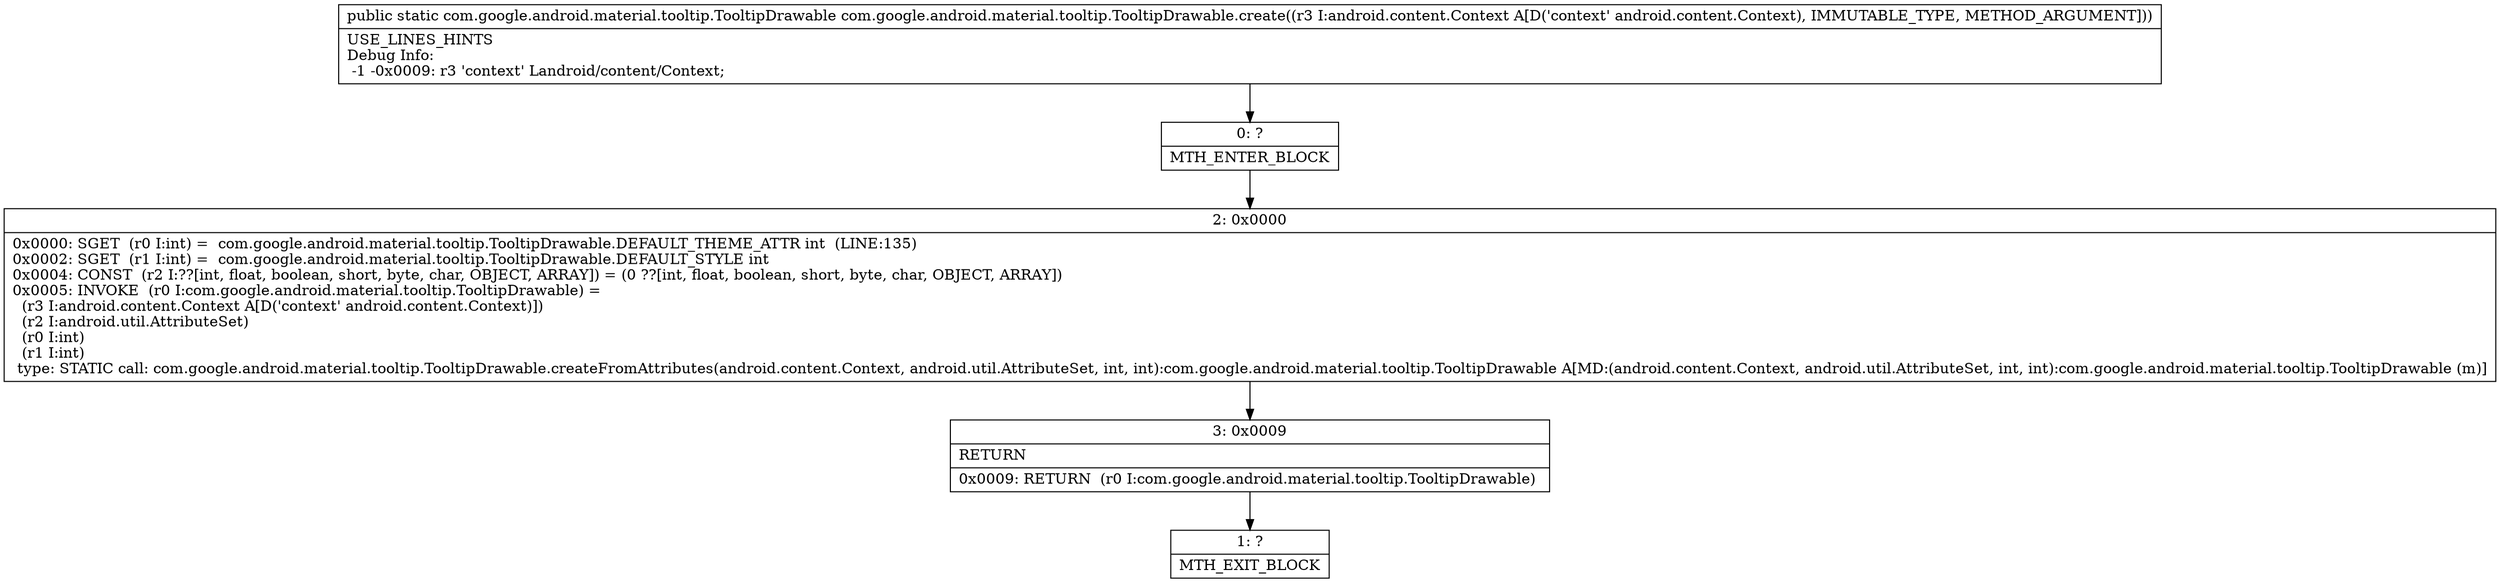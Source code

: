 digraph "CFG forcom.google.android.material.tooltip.TooltipDrawable.create(Landroid\/content\/Context;)Lcom\/google\/android\/material\/tooltip\/TooltipDrawable;" {
Node_0 [shape=record,label="{0\:\ ?|MTH_ENTER_BLOCK\l}"];
Node_2 [shape=record,label="{2\:\ 0x0000|0x0000: SGET  (r0 I:int) =  com.google.android.material.tooltip.TooltipDrawable.DEFAULT_THEME_ATTR int  (LINE:135)\l0x0002: SGET  (r1 I:int) =  com.google.android.material.tooltip.TooltipDrawable.DEFAULT_STYLE int \l0x0004: CONST  (r2 I:??[int, float, boolean, short, byte, char, OBJECT, ARRAY]) = (0 ??[int, float, boolean, short, byte, char, OBJECT, ARRAY]) \l0x0005: INVOKE  (r0 I:com.google.android.material.tooltip.TooltipDrawable) = \l  (r3 I:android.content.Context A[D('context' android.content.Context)])\l  (r2 I:android.util.AttributeSet)\l  (r0 I:int)\l  (r1 I:int)\l type: STATIC call: com.google.android.material.tooltip.TooltipDrawable.createFromAttributes(android.content.Context, android.util.AttributeSet, int, int):com.google.android.material.tooltip.TooltipDrawable A[MD:(android.content.Context, android.util.AttributeSet, int, int):com.google.android.material.tooltip.TooltipDrawable (m)]\l}"];
Node_3 [shape=record,label="{3\:\ 0x0009|RETURN\l|0x0009: RETURN  (r0 I:com.google.android.material.tooltip.TooltipDrawable) \l}"];
Node_1 [shape=record,label="{1\:\ ?|MTH_EXIT_BLOCK\l}"];
MethodNode[shape=record,label="{public static com.google.android.material.tooltip.TooltipDrawable com.google.android.material.tooltip.TooltipDrawable.create((r3 I:android.content.Context A[D('context' android.content.Context), IMMUTABLE_TYPE, METHOD_ARGUMENT]))  | USE_LINES_HINTS\lDebug Info:\l  \-1 \-0x0009: r3 'context' Landroid\/content\/Context;\l}"];
MethodNode -> Node_0;Node_0 -> Node_2;
Node_2 -> Node_3;
Node_3 -> Node_1;
}

